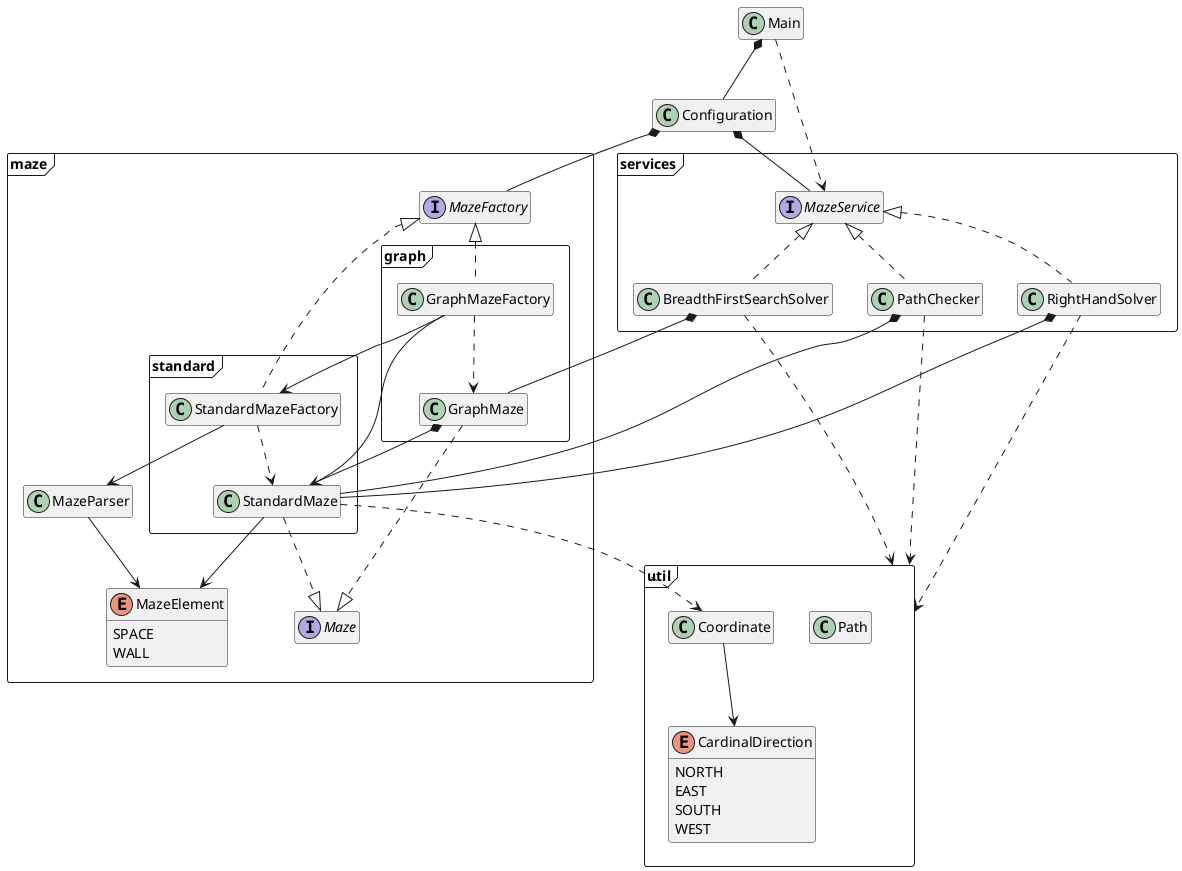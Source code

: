 @startuml High Level Class Diagram
hide empty members

package util <<Frame>> {
    class Path
    class Coordinate
    enum CardinalDirection{
        NORTH
        EAST
        SOUTH
        WEST
    }
    Coordinate --> CardinalDirection
}

package maze <<Frame>> {
    enum MazeElement{
        SPACE
        WALL
    }
    interface Maze
    interface MazeFactory
    class MazeParser
    MazeParser --> MazeElement
    standard.StandardMaze --> MazeElement

    package standard <<Frame>> {
        class StandardMazeFactory implements maze.MazeFactory
        class StandardMaze
        StandardMazeFactory --> MazeParser
        StandardMazeFactory ..> StandardMaze
        StandardMaze ..|> Maze
        StandardMaze ..> Coordinate
    }

    package graph <<Frame>> {
        class GraphMazeFactory implements maze.MazeFactory
        class GraphMaze
        GraphMazeFactory --> StandardMazeFactory
        GraphMazeFactory ..> GraphMaze
        GraphMazeFactory --> StandardMaze
        GraphMaze ..|> Maze
        GraphMaze *-- StandardMaze
    }
}

package services <<Frame>> {
    interface MazeService
    class RightHandSolver implements MazeService
    RightHandSolver *-- StandardMaze
    class PathChecker implements MazeService
    PathChecker *-- StandardMaze
    class BreadthFirstSearchSolver implements MazeService
    BreadthFirstSearchSolver *-- GraphMaze

    RightHandSolver ..> util
    PathChecker ..> util
    BreadthFirstSearchSolver ..> util
}

class Main
class Configuration
Main *-- Configuration
Main ..> MazeService
Configuration *-- MazeService
Configuration *-- MazeFactory



@enduml